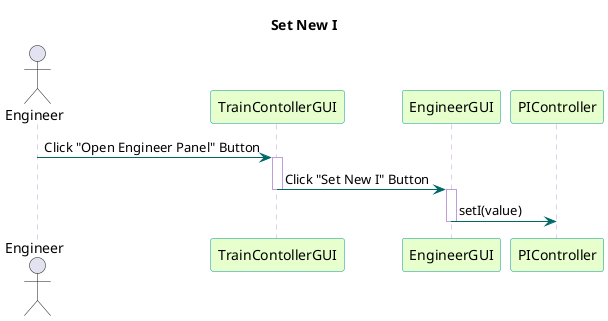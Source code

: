@startuml

title Set New I

skinparam sequence {
	BackgroundColor transparent
	ParticipantBackgroundColor #e6ffcc
	ParticipantBorderColor 	#049595
	PackageBorderCOlor  #049595
	ArrowColor #006666
	LifeLineBorderColor #c09cd9
}

actor Engineer
participant "TrainContollerGUI" as A
participant "EngineerGUI" as B
participant "PIController" as C

Engineer -> A : Click "Open Engineer Panel" Button
activate A

A -> B : Click "Set New I" Button
deactivate A
activate B

B -> C : setI(value)
deactivate B

@enduml